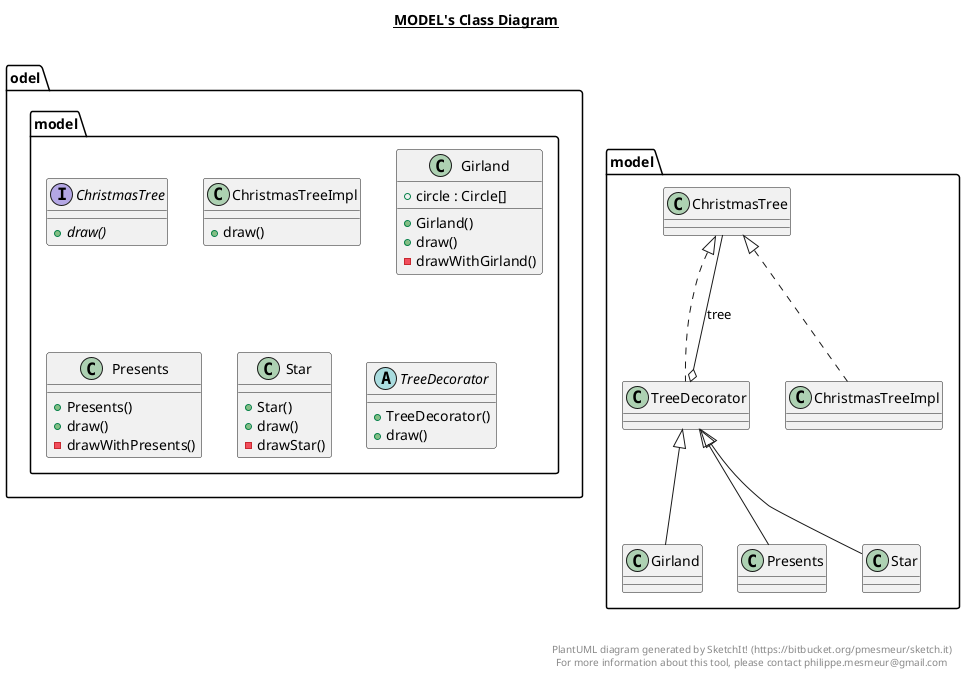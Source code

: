 @startuml

title __MODEL's Class Diagram__\n


    namespace odel {
      interface model.ChristmasTree {
          {abstract} + draw()
      }
    }

  


    namespace odel {
      class model.ChristmasTreeImpl {
          + draw()
      }
    }

  


    namespace odel {
      class model.Girland {
          + circle : Circle[]
          + Girland()
          + draw()
          - drawWithGirland()
      }
    }

  


    namespace odel {
      class model.Presents {
          + Presents()
          + draw()
          - drawWithPresents()
      }
    }

  


    namespace odel {
      class model.Star {
          + Star()
          + draw()
          - drawStar()
      }
    }

  


    namespace odel {
      abstract class model.TreeDecorator {
          + TreeDecorator()
          + draw()
      }
    }

  

  model.ChristmasTreeImpl .up.|> model.ChristmasTree
  model.Girland -up-|> model.TreeDecorator
  model.Presents -up-|> model.TreeDecorator
  model.Star -up-|> model.TreeDecorator
  model.TreeDecorator .up.|> model.ChristmasTree
  model.TreeDecorator o-- model.ChristmasTree : tree


right footer


PlantUML diagram generated by SketchIt! (https://bitbucket.org/pmesmeur/sketch.it)
For more information about this tool, please contact philippe.mesmeur@gmail.com
endfooter

@enduml

